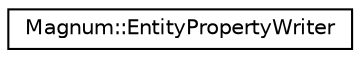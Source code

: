 digraph "圖形化之類別階層"
{
  edge [fontname="Helvetica",fontsize="10",labelfontname="Helvetica",labelfontsize="10"];
  node [fontname="Helvetica",fontsize="10",shape=record];
  rankdir="LR";
  Node1 [label="Magnum::EntityPropertyWriter",height=0.2,width=0.4,color="black", fillcolor="white", style="filled",URL="$class_magnum_1_1_entity_property_writer.html"];
}
